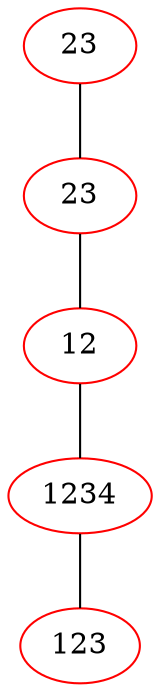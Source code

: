 graph graphname{
node[shape="ellipse", color="red", fillcolor="yellow"];
0[label="23"];
0 -- 1;
1[label="23"];
1 -- 2;
2[label="12"];
2 -- 3;
3[label="1234"];
3 -- 4;
4[label="123"];
}